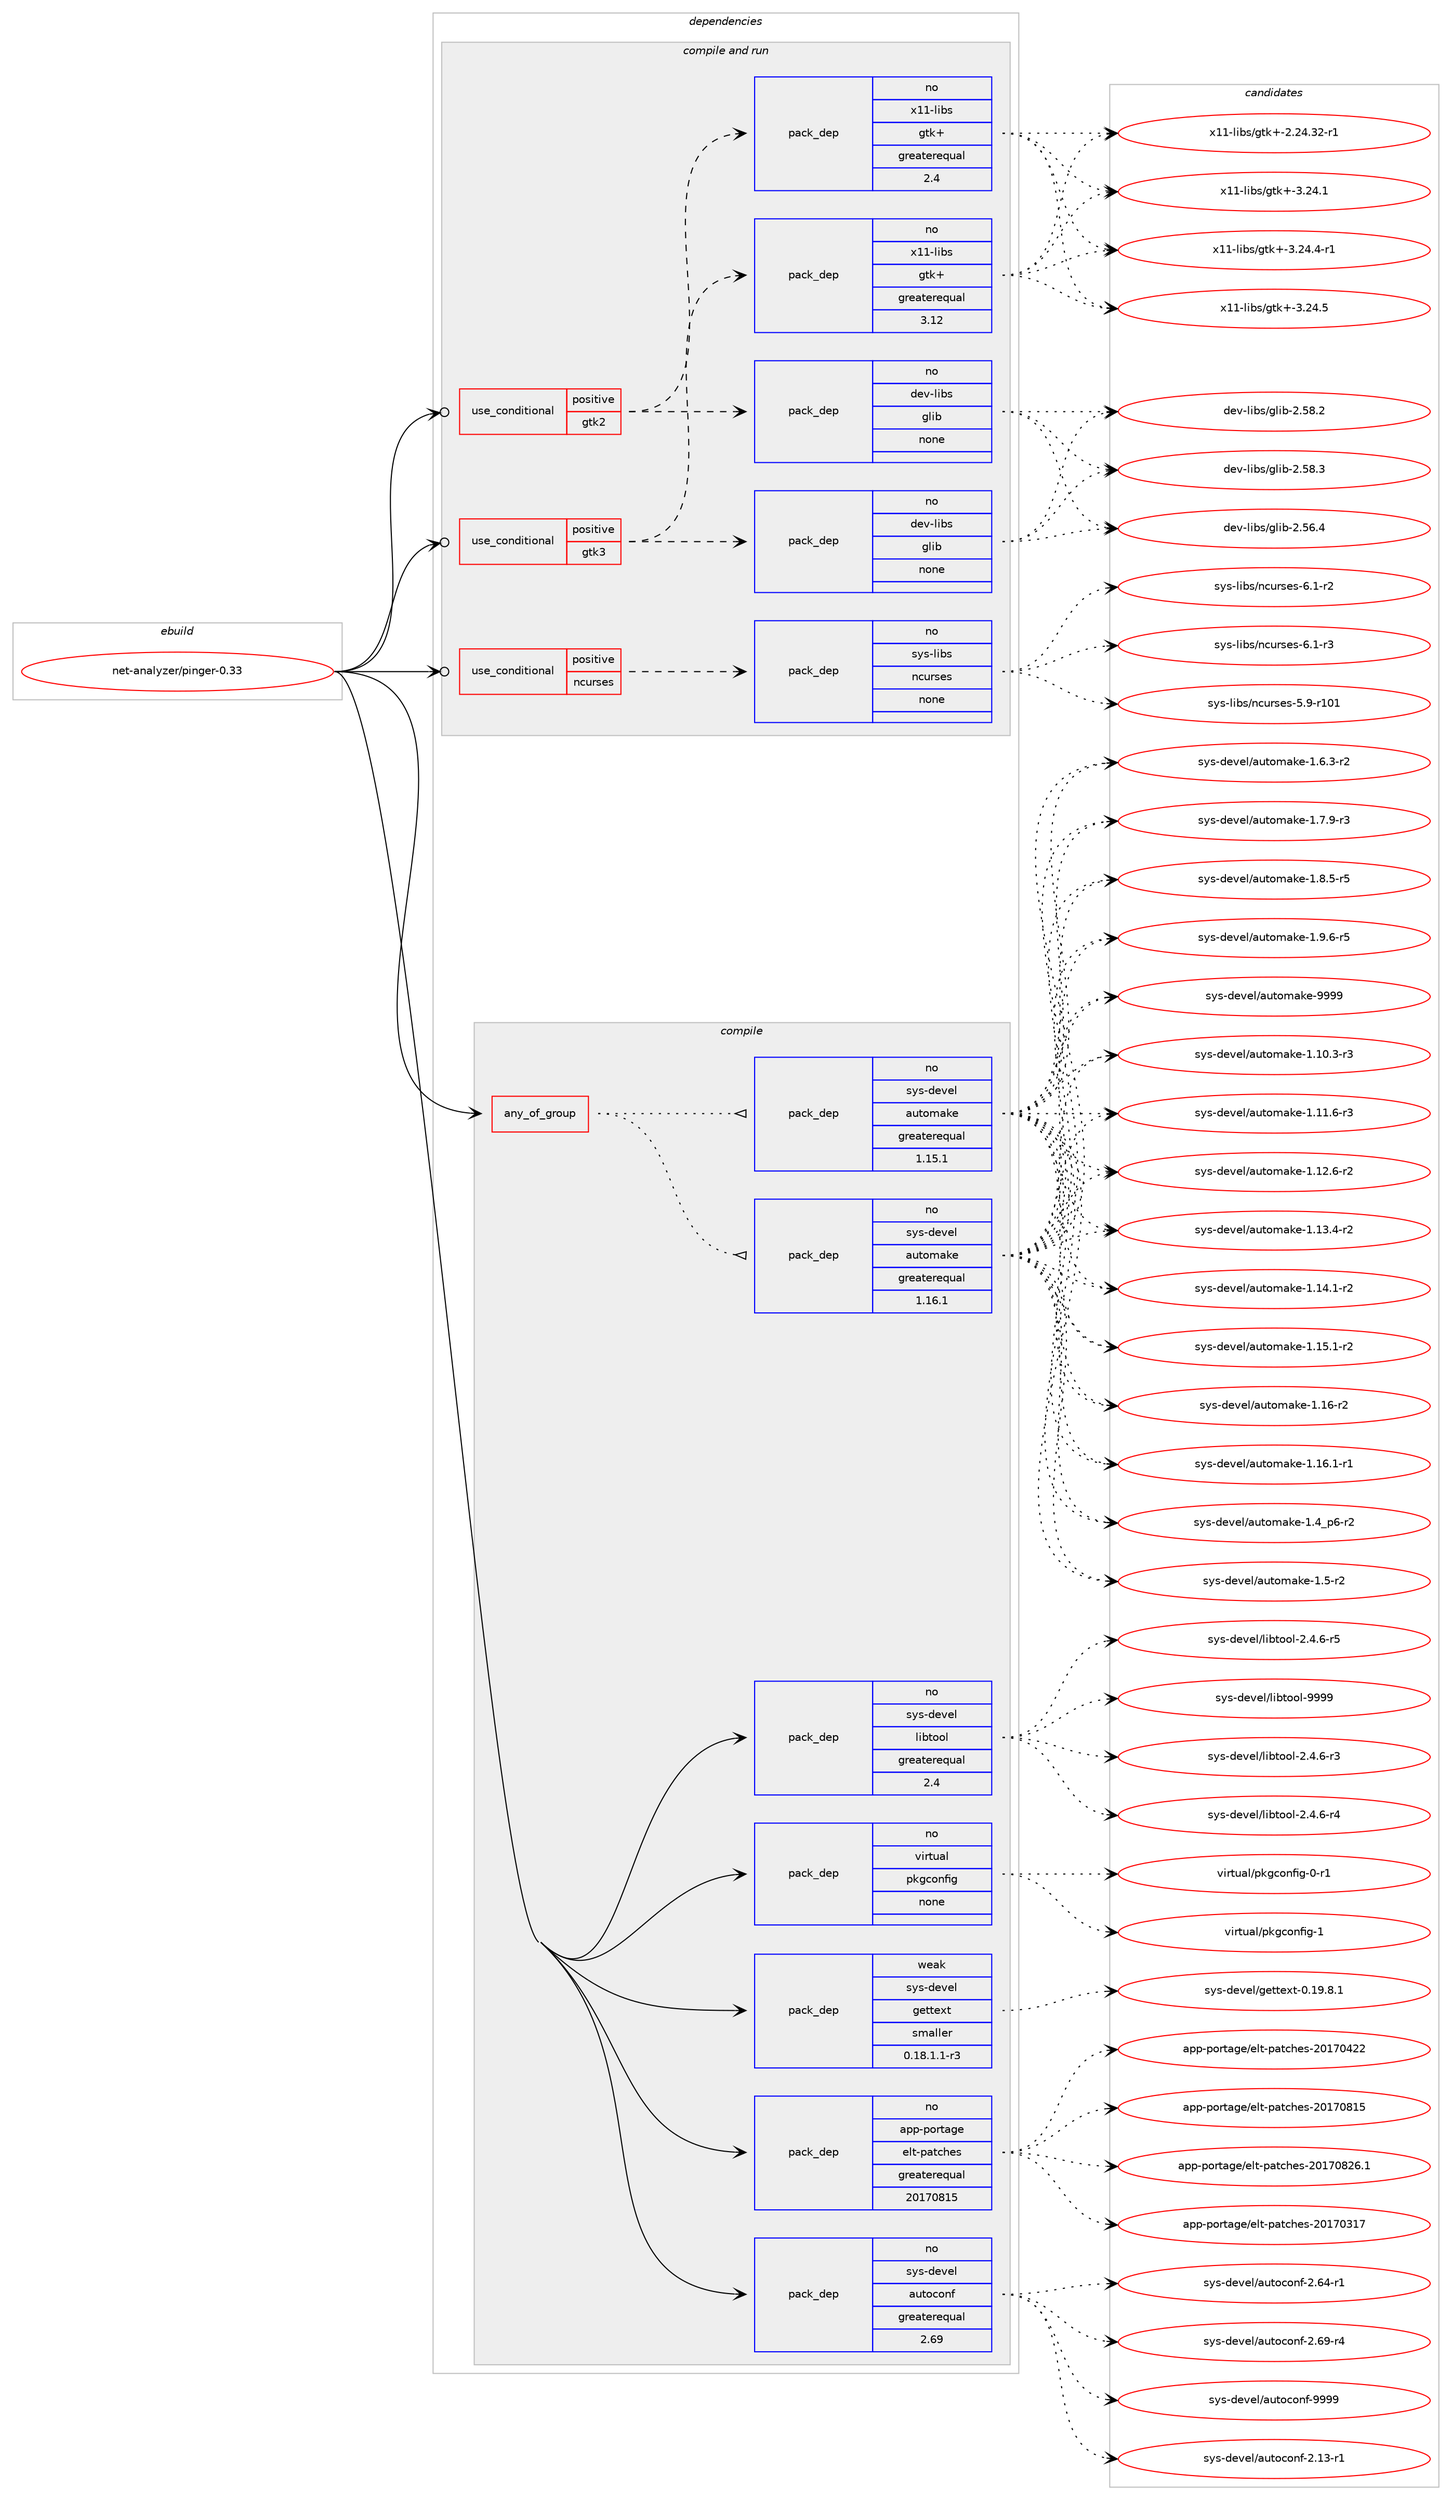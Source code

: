 digraph prolog {

# *************
# Graph options
# *************

newrank=true;
concentrate=true;
compound=true;
graph [rankdir=LR,fontname=Helvetica,fontsize=10,ranksep=1.5];#, ranksep=2.5, nodesep=0.2];
edge  [arrowhead=vee];
node  [fontname=Helvetica,fontsize=10];

# **********
# The ebuild
# **********

subgraph cluster_leftcol {
color=gray;
rank=same;
label=<<i>ebuild</i>>;
id [label="net-analyzer/pinger-0.33", color=red, width=4, href="../net-analyzer/pinger-0.33.svg"];
}

# ****************
# The dependencies
# ****************

subgraph cluster_midcol {
color=gray;
label=<<i>dependencies</i>>;
subgraph cluster_compile {
fillcolor="#eeeeee";
style=filled;
label=<<i>compile</i>>;
subgraph any25853 {
dependency1646390 [label=<<TABLE BORDER="0" CELLBORDER="1" CELLSPACING="0" CELLPADDING="4"><TR><TD CELLPADDING="10">any_of_group</TD></TR></TABLE>>, shape=none, color=red];subgraph pack1177247 {
dependency1646391 [label=<<TABLE BORDER="0" CELLBORDER="1" CELLSPACING="0" CELLPADDING="4" WIDTH="220"><TR><TD ROWSPAN="6" CELLPADDING="30">pack_dep</TD></TR><TR><TD WIDTH="110">no</TD></TR><TR><TD>sys-devel</TD></TR><TR><TD>automake</TD></TR><TR><TD>greaterequal</TD></TR><TR><TD>1.16.1</TD></TR></TABLE>>, shape=none, color=blue];
}
dependency1646390:e -> dependency1646391:w [weight=20,style="dotted",arrowhead="oinv"];
subgraph pack1177248 {
dependency1646392 [label=<<TABLE BORDER="0" CELLBORDER="1" CELLSPACING="0" CELLPADDING="4" WIDTH="220"><TR><TD ROWSPAN="6" CELLPADDING="30">pack_dep</TD></TR><TR><TD WIDTH="110">no</TD></TR><TR><TD>sys-devel</TD></TR><TR><TD>automake</TD></TR><TR><TD>greaterequal</TD></TR><TR><TD>1.15.1</TD></TR></TABLE>>, shape=none, color=blue];
}
dependency1646390:e -> dependency1646392:w [weight=20,style="dotted",arrowhead="oinv"];
}
id:e -> dependency1646390:w [weight=20,style="solid",arrowhead="vee"];
subgraph pack1177249 {
dependency1646393 [label=<<TABLE BORDER="0" CELLBORDER="1" CELLSPACING="0" CELLPADDING="4" WIDTH="220"><TR><TD ROWSPAN="6" CELLPADDING="30">pack_dep</TD></TR><TR><TD WIDTH="110">no</TD></TR><TR><TD>app-portage</TD></TR><TR><TD>elt-patches</TD></TR><TR><TD>greaterequal</TD></TR><TR><TD>20170815</TD></TR></TABLE>>, shape=none, color=blue];
}
id:e -> dependency1646393:w [weight=20,style="solid",arrowhead="vee"];
subgraph pack1177250 {
dependency1646394 [label=<<TABLE BORDER="0" CELLBORDER="1" CELLSPACING="0" CELLPADDING="4" WIDTH="220"><TR><TD ROWSPAN="6" CELLPADDING="30">pack_dep</TD></TR><TR><TD WIDTH="110">no</TD></TR><TR><TD>sys-devel</TD></TR><TR><TD>autoconf</TD></TR><TR><TD>greaterequal</TD></TR><TR><TD>2.69</TD></TR></TABLE>>, shape=none, color=blue];
}
id:e -> dependency1646394:w [weight=20,style="solid",arrowhead="vee"];
subgraph pack1177251 {
dependency1646395 [label=<<TABLE BORDER="0" CELLBORDER="1" CELLSPACING="0" CELLPADDING="4" WIDTH="220"><TR><TD ROWSPAN="6" CELLPADDING="30">pack_dep</TD></TR><TR><TD WIDTH="110">no</TD></TR><TR><TD>sys-devel</TD></TR><TR><TD>libtool</TD></TR><TR><TD>greaterequal</TD></TR><TR><TD>2.4</TD></TR></TABLE>>, shape=none, color=blue];
}
id:e -> dependency1646395:w [weight=20,style="solid",arrowhead="vee"];
subgraph pack1177252 {
dependency1646396 [label=<<TABLE BORDER="0" CELLBORDER="1" CELLSPACING="0" CELLPADDING="4" WIDTH="220"><TR><TD ROWSPAN="6" CELLPADDING="30">pack_dep</TD></TR><TR><TD WIDTH="110">no</TD></TR><TR><TD>virtual</TD></TR><TR><TD>pkgconfig</TD></TR><TR><TD>none</TD></TR><TR><TD></TD></TR></TABLE>>, shape=none, color=blue];
}
id:e -> dependency1646396:w [weight=20,style="solid",arrowhead="vee"];
subgraph pack1177253 {
dependency1646397 [label=<<TABLE BORDER="0" CELLBORDER="1" CELLSPACING="0" CELLPADDING="4" WIDTH="220"><TR><TD ROWSPAN="6" CELLPADDING="30">pack_dep</TD></TR><TR><TD WIDTH="110">weak</TD></TR><TR><TD>sys-devel</TD></TR><TR><TD>gettext</TD></TR><TR><TD>smaller</TD></TR><TR><TD>0.18.1.1-r3</TD></TR></TABLE>>, shape=none, color=blue];
}
id:e -> dependency1646397:w [weight=20,style="solid",arrowhead="vee"];
}
subgraph cluster_compileandrun {
fillcolor="#eeeeee";
style=filled;
label=<<i>compile and run</i>>;
subgraph cond442515 {
dependency1646398 [label=<<TABLE BORDER="0" CELLBORDER="1" CELLSPACING="0" CELLPADDING="4"><TR><TD ROWSPAN="3" CELLPADDING="10">use_conditional</TD></TR><TR><TD>positive</TD></TR><TR><TD>gtk2</TD></TR></TABLE>>, shape=none, color=red];
subgraph pack1177254 {
dependency1646399 [label=<<TABLE BORDER="0" CELLBORDER="1" CELLSPACING="0" CELLPADDING="4" WIDTH="220"><TR><TD ROWSPAN="6" CELLPADDING="30">pack_dep</TD></TR><TR><TD WIDTH="110">no</TD></TR><TR><TD>dev-libs</TD></TR><TR><TD>glib</TD></TR><TR><TD>none</TD></TR><TR><TD></TD></TR></TABLE>>, shape=none, color=blue];
}
dependency1646398:e -> dependency1646399:w [weight=20,style="dashed",arrowhead="vee"];
subgraph pack1177255 {
dependency1646400 [label=<<TABLE BORDER="0" CELLBORDER="1" CELLSPACING="0" CELLPADDING="4" WIDTH="220"><TR><TD ROWSPAN="6" CELLPADDING="30">pack_dep</TD></TR><TR><TD WIDTH="110">no</TD></TR><TR><TD>x11-libs</TD></TR><TR><TD>gtk+</TD></TR><TR><TD>greaterequal</TD></TR><TR><TD>2.4</TD></TR></TABLE>>, shape=none, color=blue];
}
dependency1646398:e -> dependency1646400:w [weight=20,style="dashed",arrowhead="vee"];
}
id:e -> dependency1646398:w [weight=20,style="solid",arrowhead="odotvee"];
subgraph cond442516 {
dependency1646401 [label=<<TABLE BORDER="0" CELLBORDER="1" CELLSPACING="0" CELLPADDING="4"><TR><TD ROWSPAN="3" CELLPADDING="10">use_conditional</TD></TR><TR><TD>positive</TD></TR><TR><TD>gtk3</TD></TR></TABLE>>, shape=none, color=red];
subgraph pack1177256 {
dependency1646402 [label=<<TABLE BORDER="0" CELLBORDER="1" CELLSPACING="0" CELLPADDING="4" WIDTH="220"><TR><TD ROWSPAN="6" CELLPADDING="30">pack_dep</TD></TR><TR><TD WIDTH="110">no</TD></TR><TR><TD>dev-libs</TD></TR><TR><TD>glib</TD></TR><TR><TD>none</TD></TR><TR><TD></TD></TR></TABLE>>, shape=none, color=blue];
}
dependency1646401:e -> dependency1646402:w [weight=20,style="dashed",arrowhead="vee"];
subgraph pack1177257 {
dependency1646403 [label=<<TABLE BORDER="0" CELLBORDER="1" CELLSPACING="0" CELLPADDING="4" WIDTH="220"><TR><TD ROWSPAN="6" CELLPADDING="30">pack_dep</TD></TR><TR><TD WIDTH="110">no</TD></TR><TR><TD>x11-libs</TD></TR><TR><TD>gtk+</TD></TR><TR><TD>greaterequal</TD></TR><TR><TD>3.12</TD></TR></TABLE>>, shape=none, color=blue];
}
dependency1646401:e -> dependency1646403:w [weight=20,style="dashed",arrowhead="vee"];
}
id:e -> dependency1646401:w [weight=20,style="solid",arrowhead="odotvee"];
subgraph cond442517 {
dependency1646404 [label=<<TABLE BORDER="0" CELLBORDER="1" CELLSPACING="0" CELLPADDING="4"><TR><TD ROWSPAN="3" CELLPADDING="10">use_conditional</TD></TR><TR><TD>positive</TD></TR><TR><TD>ncurses</TD></TR></TABLE>>, shape=none, color=red];
subgraph pack1177258 {
dependency1646405 [label=<<TABLE BORDER="0" CELLBORDER="1" CELLSPACING="0" CELLPADDING="4" WIDTH="220"><TR><TD ROWSPAN="6" CELLPADDING="30">pack_dep</TD></TR><TR><TD WIDTH="110">no</TD></TR><TR><TD>sys-libs</TD></TR><TR><TD>ncurses</TD></TR><TR><TD>none</TD></TR><TR><TD></TD></TR></TABLE>>, shape=none, color=blue];
}
dependency1646404:e -> dependency1646405:w [weight=20,style="dashed",arrowhead="vee"];
}
id:e -> dependency1646404:w [weight=20,style="solid",arrowhead="odotvee"];
}
subgraph cluster_run {
fillcolor="#eeeeee";
style=filled;
label=<<i>run</i>>;
}
}

# **************
# The candidates
# **************

subgraph cluster_choices {
rank=same;
color=gray;
label=<<i>candidates</i>>;

subgraph choice1177247 {
color=black;
nodesep=1;
choice11512111545100101118101108479711711611110997107101454946494846514511451 [label="sys-devel/automake-1.10.3-r3", color=red, width=4,href="../sys-devel/automake-1.10.3-r3.svg"];
choice11512111545100101118101108479711711611110997107101454946494946544511451 [label="sys-devel/automake-1.11.6-r3", color=red, width=4,href="../sys-devel/automake-1.11.6-r3.svg"];
choice11512111545100101118101108479711711611110997107101454946495046544511450 [label="sys-devel/automake-1.12.6-r2", color=red, width=4,href="../sys-devel/automake-1.12.6-r2.svg"];
choice11512111545100101118101108479711711611110997107101454946495146524511450 [label="sys-devel/automake-1.13.4-r2", color=red, width=4,href="../sys-devel/automake-1.13.4-r2.svg"];
choice11512111545100101118101108479711711611110997107101454946495246494511450 [label="sys-devel/automake-1.14.1-r2", color=red, width=4,href="../sys-devel/automake-1.14.1-r2.svg"];
choice11512111545100101118101108479711711611110997107101454946495346494511450 [label="sys-devel/automake-1.15.1-r2", color=red, width=4,href="../sys-devel/automake-1.15.1-r2.svg"];
choice1151211154510010111810110847971171161111099710710145494649544511450 [label="sys-devel/automake-1.16-r2", color=red, width=4,href="../sys-devel/automake-1.16-r2.svg"];
choice11512111545100101118101108479711711611110997107101454946495446494511449 [label="sys-devel/automake-1.16.1-r1", color=red, width=4,href="../sys-devel/automake-1.16.1-r1.svg"];
choice115121115451001011181011084797117116111109971071014549465295112544511450 [label="sys-devel/automake-1.4_p6-r2", color=red, width=4,href="../sys-devel/automake-1.4_p6-r2.svg"];
choice11512111545100101118101108479711711611110997107101454946534511450 [label="sys-devel/automake-1.5-r2", color=red, width=4,href="../sys-devel/automake-1.5-r2.svg"];
choice115121115451001011181011084797117116111109971071014549465446514511450 [label="sys-devel/automake-1.6.3-r2", color=red, width=4,href="../sys-devel/automake-1.6.3-r2.svg"];
choice115121115451001011181011084797117116111109971071014549465546574511451 [label="sys-devel/automake-1.7.9-r3", color=red, width=4,href="../sys-devel/automake-1.7.9-r3.svg"];
choice115121115451001011181011084797117116111109971071014549465646534511453 [label="sys-devel/automake-1.8.5-r5", color=red, width=4,href="../sys-devel/automake-1.8.5-r5.svg"];
choice115121115451001011181011084797117116111109971071014549465746544511453 [label="sys-devel/automake-1.9.6-r5", color=red, width=4,href="../sys-devel/automake-1.9.6-r5.svg"];
choice115121115451001011181011084797117116111109971071014557575757 [label="sys-devel/automake-9999", color=red, width=4,href="../sys-devel/automake-9999.svg"];
dependency1646391:e -> choice11512111545100101118101108479711711611110997107101454946494846514511451:w [style=dotted,weight="100"];
dependency1646391:e -> choice11512111545100101118101108479711711611110997107101454946494946544511451:w [style=dotted,weight="100"];
dependency1646391:e -> choice11512111545100101118101108479711711611110997107101454946495046544511450:w [style=dotted,weight="100"];
dependency1646391:e -> choice11512111545100101118101108479711711611110997107101454946495146524511450:w [style=dotted,weight="100"];
dependency1646391:e -> choice11512111545100101118101108479711711611110997107101454946495246494511450:w [style=dotted,weight="100"];
dependency1646391:e -> choice11512111545100101118101108479711711611110997107101454946495346494511450:w [style=dotted,weight="100"];
dependency1646391:e -> choice1151211154510010111810110847971171161111099710710145494649544511450:w [style=dotted,weight="100"];
dependency1646391:e -> choice11512111545100101118101108479711711611110997107101454946495446494511449:w [style=dotted,weight="100"];
dependency1646391:e -> choice115121115451001011181011084797117116111109971071014549465295112544511450:w [style=dotted,weight="100"];
dependency1646391:e -> choice11512111545100101118101108479711711611110997107101454946534511450:w [style=dotted,weight="100"];
dependency1646391:e -> choice115121115451001011181011084797117116111109971071014549465446514511450:w [style=dotted,weight="100"];
dependency1646391:e -> choice115121115451001011181011084797117116111109971071014549465546574511451:w [style=dotted,weight="100"];
dependency1646391:e -> choice115121115451001011181011084797117116111109971071014549465646534511453:w [style=dotted,weight="100"];
dependency1646391:e -> choice115121115451001011181011084797117116111109971071014549465746544511453:w [style=dotted,weight="100"];
dependency1646391:e -> choice115121115451001011181011084797117116111109971071014557575757:w [style=dotted,weight="100"];
}
subgraph choice1177248 {
color=black;
nodesep=1;
choice11512111545100101118101108479711711611110997107101454946494846514511451 [label="sys-devel/automake-1.10.3-r3", color=red, width=4,href="../sys-devel/automake-1.10.3-r3.svg"];
choice11512111545100101118101108479711711611110997107101454946494946544511451 [label="sys-devel/automake-1.11.6-r3", color=red, width=4,href="../sys-devel/automake-1.11.6-r3.svg"];
choice11512111545100101118101108479711711611110997107101454946495046544511450 [label="sys-devel/automake-1.12.6-r2", color=red, width=4,href="../sys-devel/automake-1.12.6-r2.svg"];
choice11512111545100101118101108479711711611110997107101454946495146524511450 [label="sys-devel/automake-1.13.4-r2", color=red, width=4,href="../sys-devel/automake-1.13.4-r2.svg"];
choice11512111545100101118101108479711711611110997107101454946495246494511450 [label="sys-devel/automake-1.14.1-r2", color=red, width=4,href="../sys-devel/automake-1.14.1-r2.svg"];
choice11512111545100101118101108479711711611110997107101454946495346494511450 [label="sys-devel/automake-1.15.1-r2", color=red, width=4,href="../sys-devel/automake-1.15.1-r2.svg"];
choice1151211154510010111810110847971171161111099710710145494649544511450 [label="sys-devel/automake-1.16-r2", color=red, width=4,href="../sys-devel/automake-1.16-r2.svg"];
choice11512111545100101118101108479711711611110997107101454946495446494511449 [label="sys-devel/automake-1.16.1-r1", color=red, width=4,href="../sys-devel/automake-1.16.1-r1.svg"];
choice115121115451001011181011084797117116111109971071014549465295112544511450 [label="sys-devel/automake-1.4_p6-r2", color=red, width=4,href="../sys-devel/automake-1.4_p6-r2.svg"];
choice11512111545100101118101108479711711611110997107101454946534511450 [label="sys-devel/automake-1.5-r2", color=red, width=4,href="../sys-devel/automake-1.5-r2.svg"];
choice115121115451001011181011084797117116111109971071014549465446514511450 [label="sys-devel/automake-1.6.3-r2", color=red, width=4,href="../sys-devel/automake-1.6.3-r2.svg"];
choice115121115451001011181011084797117116111109971071014549465546574511451 [label="sys-devel/automake-1.7.9-r3", color=red, width=4,href="../sys-devel/automake-1.7.9-r3.svg"];
choice115121115451001011181011084797117116111109971071014549465646534511453 [label="sys-devel/automake-1.8.5-r5", color=red, width=4,href="../sys-devel/automake-1.8.5-r5.svg"];
choice115121115451001011181011084797117116111109971071014549465746544511453 [label="sys-devel/automake-1.9.6-r5", color=red, width=4,href="../sys-devel/automake-1.9.6-r5.svg"];
choice115121115451001011181011084797117116111109971071014557575757 [label="sys-devel/automake-9999", color=red, width=4,href="../sys-devel/automake-9999.svg"];
dependency1646392:e -> choice11512111545100101118101108479711711611110997107101454946494846514511451:w [style=dotted,weight="100"];
dependency1646392:e -> choice11512111545100101118101108479711711611110997107101454946494946544511451:w [style=dotted,weight="100"];
dependency1646392:e -> choice11512111545100101118101108479711711611110997107101454946495046544511450:w [style=dotted,weight="100"];
dependency1646392:e -> choice11512111545100101118101108479711711611110997107101454946495146524511450:w [style=dotted,weight="100"];
dependency1646392:e -> choice11512111545100101118101108479711711611110997107101454946495246494511450:w [style=dotted,weight="100"];
dependency1646392:e -> choice11512111545100101118101108479711711611110997107101454946495346494511450:w [style=dotted,weight="100"];
dependency1646392:e -> choice1151211154510010111810110847971171161111099710710145494649544511450:w [style=dotted,weight="100"];
dependency1646392:e -> choice11512111545100101118101108479711711611110997107101454946495446494511449:w [style=dotted,weight="100"];
dependency1646392:e -> choice115121115451001011181011084797117116111109971071014549465295112544511450:w [style=dotted,weight="100"];
dependency1646392:e -> choice11512111545100101118101108479711711611110997107101454946534511450:w [style=dotted,weight="100"];
dependency1646392:e -> choice115121115451001011181011084797117116111109971071014549465446514511450:w [style=dotted,weight="100"];
dependency1646392:e -> choice115121115451001011181011084797117116111109971071014549465546574511451:w [style=dotted,weight="100"];
dependency1646392:e -> choice115121115451001011181011084797117116111109971071014549465646534511453:w [style=dotted,weight="100"];
dependency1646392:e -> choice115121115451001011181011084797117116111109971071014549465746544511453:w [style=dotted,weight="100"];
dependency1646392:e -> choice115121115451001011181011084797117116111109971071014557575757:w [style=dotted,weight="100"];
}
subgraph choice1177249 {
color=black;
nodesep=1;
choice97112112451121111141169710310147101108116451129711699104101115455048495548514955 [label="app-portage/elt-patches-20170317", color=red, width=4,href="../app-portage/elt-patches-20170317.svg"];
choice97112112451121111141169710310147101108116451129711699104101115455048495548525050 [label="app-portage/elt-patches-20170422", color=red, width=4,href="../app-portage/elt-patches-20170422.svg"];
choice97112112451121111141169710310147101108116451129711699104101115455048495548564953 [label="app-portage/elt-patches-20170815", color=red, width=4,href="../app-portage/elt-patches-20170815.svg"];
choice971121124511211111411697103101471011081164511297116991041011154550484955485650544649 [label="app-portage/elt-patches-20170826.1", color=red, width=4,href="../app-portage/elt-patches-20170826.1.svg"];
dependency1646393:e -> choice97112112451121111141169710310147101108116451129711699104101115455048495548514955:w [style=dotted,weight="100"];
dependency1646393:e -> choice97112112451121111141169710310147101108116451129711699104101115455048495548525050:w [style=dotted,weight="100"];
dependency1646393:e -> choice97112112451121111141169710310147101108116451129711699104101115455048495548564953:w [style=dotted,weight="100"];
dependency1646393:e -> choice971121124511211111411697103101471011081164511297116991041011154550484955485650544649:w [style=dotted,weight="100"];
}
subgraph choice1177250 {
color=black;
nodesep=1;
choice1151211154510010111810110847971171161119911111010245504649514511449 [label="sys-devel/autoconf-2.13-r1", color=red, width=4,href="../sys-devel/autoconf-2.13-r1.svg"];
choice1151211154510010111810110847971171161119911111010245504654524511449 [label="sys-devel/autoconf-2.64-r1", color=red, width=4,href="../sys-devel/autoconf-2.64-r1.svg"];
choice1151211154510010111810110847971171161119911111010245504654574511452 [label="sys-devel/autoconf-2.69-r4", color=red, width=4,href="../sys-devel/autoconf-2.69-r4.svg"];
choice115121115451001011181011084797117116111991111101024557575757 [label="sys-devel/autoconf-9999", color=red, width=4,href="../sys-devel/autoconf-9999.svg"];
dependency1646394:e -> choice1151211154510010111810110847971171161119911111010245504649514511449:w [style=dotted,weight="100"];
dependency1646394:e -> choice1151211154510010111810110847971171161119911111010245504654524511449:w [style=dotted,weight="100"];
dependency1646394:e -> choice1151211154510010111810110847971171161119911111010245504654574511452:w [style=dotted,weight="100"];
dependency1646394:e -> choice115121115451001011181011084797117116111991111101024557575757:w [style=dotted,weight="100"];
}
subgraph choice1177251 {
color=black;
nodesep=1;
choice1151211154510010111810110847108105981161111111084550465246544511451 [label="sys-devel/libtool-2.4.6-r3", color=red, width=4,href="../sys-devel/libtool-2.4.6-r3.svg"];
choice1151211154510010111810110847108105981161111111084550465246544511452 [label="sys-devel/libtool-2.4.6-r4", color=red, width=4,href="../sys-devel/libtool-2.4.6-r4.svg"];
choice1151211154510010111810110847108105981161111111084550465246544511453 [label="sys-devel/libtool-2.4.6-r5", color=red, width=4,href="../sys-devel/libtool-2.4.6-r5.svg"];
choice1151211154510010111810110847108105981161111111084557575757 [label="sys-devel/libtool-9999", color=red, width=4,href="../sys-devel/libtool-9999.svg"];
dependency1646395:e -> choice1151211154510010111810110847108105981161111111084550465246544511451:w [style=dotted,weight="100"];
dependency1646395:e -> choice1151211154510010111810110847108105981161111111084550465246544511452:w [style=dotted,weight="100"];
dependency1646395:e -> choice1151211154510010111810110847108105981161111111084550465246544511453:w [style=dotted,weight="100"];
dependency1646395:e -> choice1151211154510010111810110847108105981161111111084557575757:w [style=dotted,weight="100"];
}
subgraph choice1177252 {
color=black;
nodesep=1;
choice11810511411611797108471121071039911111010210510345484511449 [label="virtual/pkgconfig-0-r1", color=red, width=4,href="../virtual/pkgconfig-0-r1.svg"];
choice1181051141161179710847112107103991111101021051034549 [label="virtual/pkgconfig-1", color=red, width=4,href="../virtual/pkgconfig-1.svg"];
dependency1646396:e -> choice11810511411611797108471121071039911111010210510345484511449:w [style=dotted,weight="100"];
dependency1646396:e -> choice1181051141161179710847112107103991111101021051034549:w [style=dotted,weight="100"];
}
subgraph choice1177253 {
color=black;
nodesep=1;
choice1151211154510010111810110847103101116116101120116454846495746564649 [label="sys-devel/gettext-0.19.8.1", color=red, width=4,href="../sys-devel/gettext-0.19.8.1.svg"];
dependency1646397:e -> choice1151211154510010111810110847103101116116101120116454846495746564649:w [style=dotted,weight="100"];
}
subgraph choice1177254 {
color=black;
nodesep=1;
choice1001011184510810598115471031081059845504653544652 [label="dev-libs/glib-2.56.4", color=red, width=4,href="../dev-libs/glib-2.56.4.svg"];
choice1001011184510810598115471031081059845504653564650 [label="dev-libs/glib-2.58.2", color=red, width=4,href="../dev-libs/glib-2.58.2.svg"];
choice1001011184510810598115471031081059845504653564651 [label="dev-libs/glib-2.58.3", color=red, width=4,href="../dev-libs/glib-2.58.3.svg"];
dependency1646399:e -> choice1001011184510810598115471031081059845504653544652:w [style=dotted,weight="100"];
dependency1646399:e -> choice1001011184510810598115471031081059845504653564650:w [style=dotted,weight="100"];
dependency1646399:e -> choice1001011184510810598115471031081059845504653564651:w [style=dotted,weight="100"];
}
subgraph choice1177255 {
color=black;
nodesep=1;
choice12049494510810598115471031161074345504650524651504511449 [label="x11-libs/gtk+-2.24.32-r1", color=red, width=4,href="../x11-libs/gtk+-2.24.32-r1.svg"];
choice12049494510810598115471031161074345514650524649 [label="x11-libs/gtk+-3.24.1", color=red, width=4,href="../x11-libs/gtk+-3.24.1.svg"];
choice120494945108105981154710311610743455146505246524511449 [label="x11-libs/gtk+-3.24.4-r1", color=red, width=4,href="../x11-libs/gtk+-3.24.4-r1.svg"];
choice12049494510810598115471031161074345514650524653 [label="x11-libs/gtk+-3.24.5", color=red, width=4,href="../x11-libs/gtk+-3.24.5.svg"];
dependency1646400:e -> choice12049494510810598115471031161074345504650524651504511449:w [style=dotted,weight="100"];
dependency1646400:e -> choice12049494510810598115471031161074345514650524649:w [style=dotted,weight="100"];
dependency1646400:e -> choice120494945108105981154710311610743455146505246524511449:w [style=dotted,weight="100"];
dependency1646400:e -> choice12049494510810598115471031161074345514650524653:w [style=dotted,weight="100"];
}
subgraph choice1177256 {
color=black;
nodesep=1;
choice1001011184510810598115471031081059845504653544652 [label="dev-libs/glib-2.56.4", color=red, width=4,href="../dev-libs/glib-2.56.4.svg"];
choice1001011184510810598115471031081059845504653564650 [label="dev-libs/glib-2.58.2", color=red, width=4,href="../dev-libs/glib-2.58.2.svg"];
choice1001011184510810598115471031081059845504653564651 [label="dev-libs/glib-2.58.3", color=red, width=4,href="../dev-libs/glib-2.58.3.svg"];
dependency1646402:e -> choice1001011184510810598115471031081059845504653544652:w [style=dotted,weight="100"];
dependency1646402:e -> choice1001011184510810598115471031081059845504653564650:w [style=dotted,weight="100"];
dependency1646402:e -> choice1001011184510810598115471031081059845504653564651:w [style=dotted,weight="100"];
}
subgraph choice1177257 {
color=black;
nodesep=1;
choice12049494510810598115471031161074345504650524651504511449 [label="x11-libs/gtk+-2.24.32-r1", color=red, width=4,href="../x11-libs/gtk+-2.24.32-r1.svg"];
choice12049494510810598115471031161074345514650524649 [label="x11-libs/gtk+-3.24.1", color=red, width=4,href="../x11-libs/gtk+-3.24.1.svg"];
choice120494945108105981154710311610743455146505246524511449 [label="x11-libs/gtk+-3.24.4-r1", color=red, width=4,href="../x11-libs/gtk+-3.24.4-r1.svg"];
choice12049494510810598115471031161074345514650524653 [label="x11-libs/gtk+-3.24.5", color=red, width=4,href="../x11-libs/gtk+-3.24.5.svg"];
dependency1646403:e -> choice12049494510810598115471031161074345504650524651504511449:w [style=dotted,weight="100"];
dependency1646403:e -> choice12049494510810598115471031161074345514650524649:w [style=dotted,weight="100"];
dependency1646403:e -> choice120494945108105981154710311610743455146505246524511449:w [style=dotted,weight="100"];
dependency1646403:e -> choice12049494510810598115471031161074345514650524653:w [style=dotted,weight="100"];
}
subgraph choice1177258 {
color=black;
nodesep=1;
choice115121115451081059811547110991171141151011154553465745114494849 [label="sys-libs/ncurses-5.9-r101", color=red, width=4,href="../sys-libs/ncurses-5.9-r101.svg"];
choice11512111545108105981154711099117114115101115455446494511450 [label="sys-libs/ncurses-6.1-r2", color=red, width=4,href="../sys-libs/ncurses-6.1-r2.svg"];
choice11512111545108105981154711099117114115101115455446494511451 [label="sys-libs/ncurses-6.1-r3", color=red, width=4,href="../sys-libs/ncurses-6.1-r3.svg"];
dependency1646405:e -> choice115121115451081059811547110991171141151011154553465745114494849:w [style=dotted,weight="100"];
dependency1646405:e -> choice11512111545108105981154711099117114115101115455446494511450:w [style=dotted,weight="100"];
dependency1646405:e -> choice11512111545108105981154711099117114115101115455446494511451:w [style=dotted,weight="100"];
}
}

}
